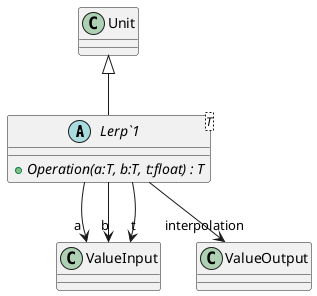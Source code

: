 @startuml
abstract class "Lerp`1"<T> {
    + {abstract} Operation(a:T, b:T, t:float) : T
}
Unit <|-- "Lerp`1"
"Lerp`1" --> "a" ValueInput
"Lerp`1" --> "b" ValueInput
"Lerp`1" --> "t" ValueInput
"Lerp`1" --> "interpolation" ValueOutput
@enduml
